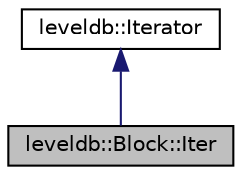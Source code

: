 digraph "leveldb::Block::Iter"
{
 // LATEX_PDF_SIZE
  edge [fontname="Helvetica",fontsize="10",labelfontname="Helvetica",labelfontsize="10"];
  node [fontname="Helvetica",fontsize="10",shape=record];
  Node2 [label="leveldb::Block::Iter",height=0.2,width=0.4,color="black", fillcolor="grey75", style="filled", fontcolor="black",tooltip=" "];
  Node3 -> Node2 [dir="back",color="midnightblue",fontsize="10",style="solid",fontname="Helvetica"];
  Node3 [label="leveldb::Iterator",height=0.2,width=0.4,color="black", fillcolor="white", style="filled",URL="$classleveldb_1_1_iterator.html",tooltip=" "];
}
